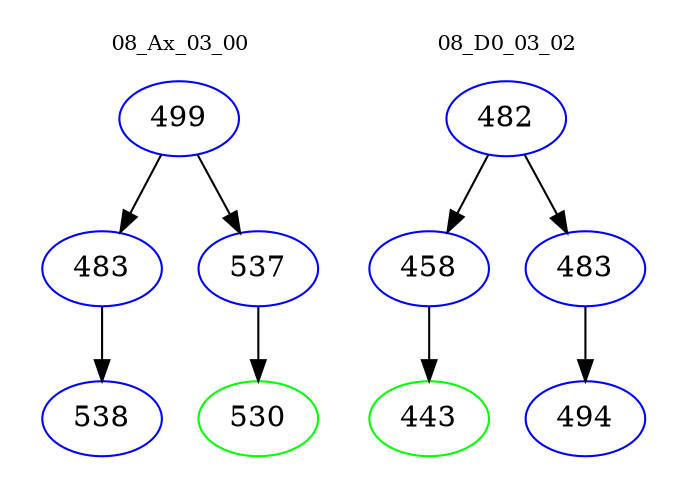 digraph{
subgraph cluster_0 {
color = white
label = "08_Ax_03_00";
fontsize=10;
T0_499 [label="499", color="blue"]
T0_499 -> T0_483 [color="black"]
T0_483 [label="483", color="blue"]
T0_483 -> T0_538 [color="black"]
T0_538 [label="538", color="blue"]
T0_499 -> T0_537 [color="black"]
T0_537 [label="537", color="blue"]
T0_537 -> T0_530 [color="black"]
T0_530 [label="530", color="green"]
}
subgraph cluster_1 {
color = white
label = "08_D0_03_02";
fontsize=10;
T1_482 [label="482", color="blue"]
T1_482 -> T1_458 [color="black"]
T1_458 [label="458", color="blue"]
T1_458 -> T1_443 [color="black"]
T1_443 [label="443", color="green"]
T1_482 -> T1_483 [color="black"]
T1_483 [label="483", color="blue"]
T1_483 -> T1_494 [color="black"]
T1_494 [label="494", color="blue"]
}
}
